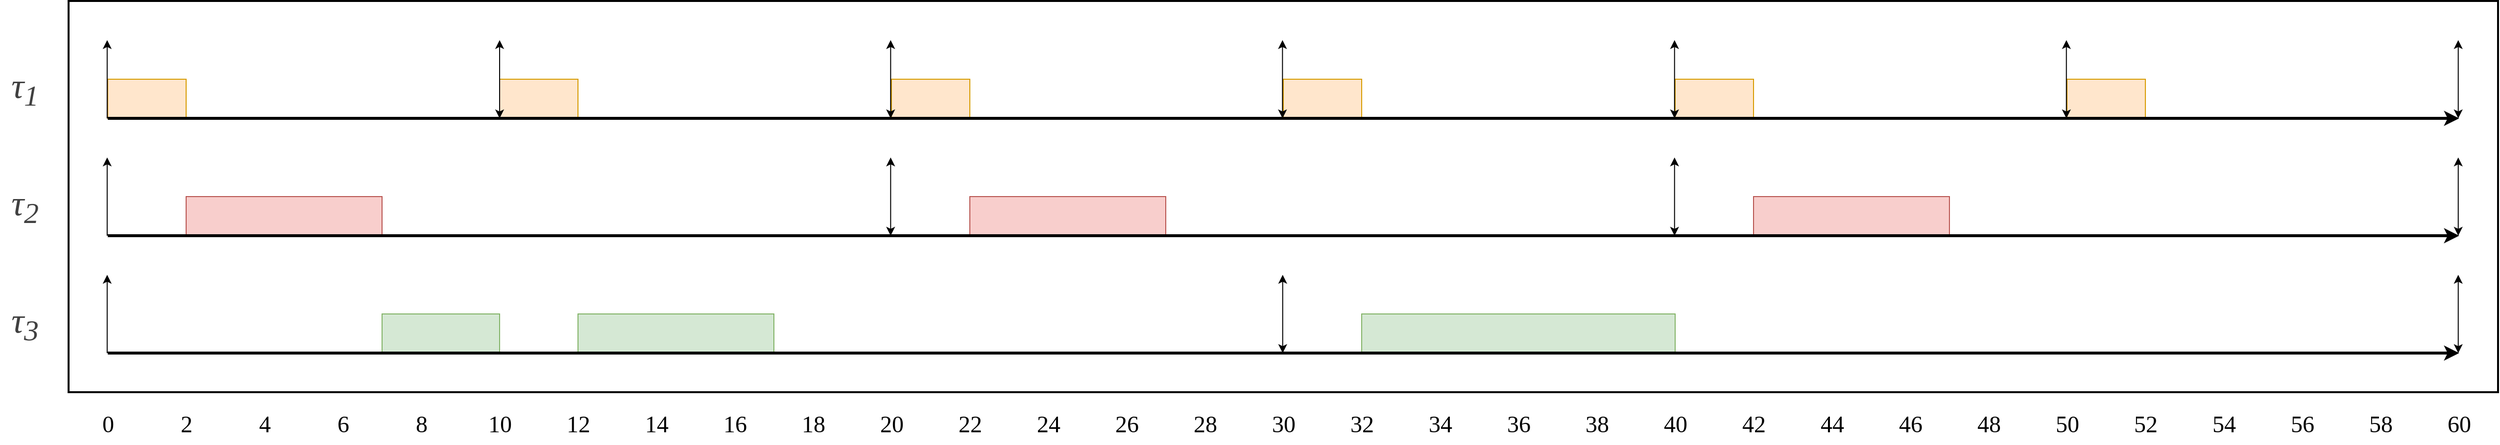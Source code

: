 <mxfile version="25.0.2" pages="6">
  <diagram id="be2f0c4d-3d57-d1e7-14b7-55429f849897" name="P1-RMS">
    <mxGraphModel dx="3100" dy="1590" grid="1" gridSize="10" guides="1" tooltips="1" connect="1" arrows="1" fold="1" page="0" pageScale="1" pageWidth="827" pageHeight="1169" background="#ffffff" math="0" shadow="0">
      <root>
        <mxCell id="0" />
        <mxCell id="1" parent="0" />
        <mxCell id="DuWehQWZcsXFx-6fBHos-342" value="&lt;span style=&quot;color: rgb(64, 64, 64); font-family: KaTeX_Math; font-size: 36px; font-style: italic;&quot;&gt;τ&lt;sub style=&quot;&quot;&gt;1&lt;/sub&gt;&lt;/span&gt;" style="text;html=1;align=center;verticalAlign=middle;resizable=0;points=[];autosize=1;strokeColor=none;fillColor=none;" vertex="1" parent="1">
          <mxGeometry x="530" y="1100" width="50" height="60" as="geometry" />
        </mxCell>
        <mxCell id="DuWehQWZcsXFx-6fBHos-343" value="" style="rounded=0;whiteSpace=wrap;html=1;fillColor=none;strokeWidth=2;" vertex="1" parent="1">
          <mxGeometry x="600" y="1040" width="2480" height="400" as="geometry" />
        </mxCell>
        <mxCell id="DuWehQWZcsXFx-6fBHos-344" value="0" style="text;html=1;align=center;verticalAlign=middle;resizable=0;points=[];autosize=1;strokeColor=none;fillColor=none;fontSize=24;fontFamily=calibri;" vertex="1" parent="1">
          <mxGeometry x="620" y="1453" width="40" height="40" as="geometry" />
        </mxCell>
        <mxCell id="DuWehQWZcsXFx-6fBHos-345" value="2" style="text;html=1;align=center;verticalAlign=middle;resizable=0;points=[];autosize=1;strokeColor=none;fillColor=none;fontSize=24;fontFamily=calibri;" vertex="1" parent="1">
          <mxGeometry x="700" y="1453" width="40" height="40" as="geometry" />
        </mxCell>
        <mxCell id="DuWehQWZcsXFx-6fBHos-346" value="4" style="text;html=1;align=center;verticalAlign=middle;resizable=0;points=[];autosize=1;strokeColor=none;fillColor=none;fontSize=24;fontFamily=calibri;" vertex="1" parent="1">
          <mxGeometry x="780" y="1453" width="40" height="40" as="geometry" />
        </mxCell>
        <mxCell id="DuWehQWZcsXFx-6fBHos-347" value="6" style="text;html=1;align=center;verticalAlign=middle;resizable=0;points=[];autosize=1;strokeColor=none;fillColor=none;fontSize=24;fontFamily=calibri;" vertex="1" parent="1">
          <mxGeometry x="860" y="1453" width="40" height="40" as="geometry" />
        </mxCell>
        <mxCell id="DuWehQWZcsXFx-6fBHos-348" value="8" style="text;html=1;align=center;verticalAlign=middle;resizable=0;points=[];autosize=1;strokeColor=none;fillColor=none;fontSize=24;fontFamily=calibri;" vertex="1" parent="1">
          <mxGeometry x="940" y="1453" width="40" height="40" as="geometry" />
        </mxCell>
        <mxCell id="DuWehQWZcsXFx-6fBHos-349" value="10" style="text;html=1;align=center;verticalAlign=middle;resizable=0;points=[];autosize=1;strokeColor=none;fillColor=none;fontSize=24;fontFamily=calibri;" vertex="1" parent="1">
          <mxGeometry x="1015" y="1453" width="50" height="40" as="geometry" />
        </mxCell>
        <mxCell id="DuWehQWZcsXFx-6fBHos-350" value="12" style="text;html=1;align=center;verticalAlign=middle;resizable=0;points=[];autosize=1;strokeColor=none;fillColor=none;fontSize=24;fontFamily=calibri;" vertex="1" parent="1">
          <mxGeometry x="1095" y="1453" width="50" height="40" as="geometry" />
        </mxCell>
        <mxCell id="DuWehQWZcsXFx-6fBHos-351" value="14" style="text;html=1;align=center;verticalAlign=middle;resizable=0;points=[];autosize=1;strokeColor=none;fillColor=none;fontSize=24;fontFamily=calibri;" vertex="1" parent="1">
          <mxGeometry x="1175" y="1453" width="50" height="40" as="geometry" />
        </mxCell>
        <mxCell id="DuWehQWZcsXFx-6fBHos-352" value="16" style="text;html=1;align=center;verticalAlign=middle;resizable=0;points=[];autosize=1;strokeColor=none;fillColor=none;fontSize=24;fontFamily=calibri;" vertex="1" parent="1">
          <mxGeometry x="1255" y="1453" width="50" height="40" as="geometry" />
        </mxCell>
        <mxCell id="DuWehQWZcsXFx-6fBHos-353" value="18" style="text;html=1;align=center;verticalAlign=middle;resizable=0;points=[];autosize=1;strokeColor=none;fillColor=none;fontSize=24;fontFamily=calibri;" vertex="1" parent="1">
          <mxGeometry x="1335" y="1453" width="50" height="40" as="geometry" />
        </mxCell>
        <mxCell id="DuWehQWZcsXFx-6fBHos-354" value="20" style="text;html=1;align=center;verticalAlign=middle;resizable=0;points=[];autosize=1;strokeColor=none;fillColor=none;fontSize=24;fontFamily=calibri;" vertex="1" parent="1">
          <mxGeometry x="1415" y="1453" width="50" height="40" as="geometry" />
        </mxCell>
        <mxCell id="DuWehQWZcsXFx-6fBHos-355" value="22" style="text;html=1;align=center;verticalAlign=middle;resizable=0;points=[];autosize=1;strokeColor=none;fillColor=none;fontSize=24;fontFamily=calibri;" vertex="1" parent="1">
          <mxGeometry x="1495" y="1453" width="50" height="40" as="geometry" />
        </mxCell>
        <mxCell id="DuWehQWZcsXFx-6fBHos-356" value="24" style="text;html=1;align=center;verticalAlign=middle;resizable=0;points=[];autosize=1;strokeColor=none;fillColor=none;fontSize=24;fontFamily=calibri;" vertex="1" parent="1">
          <mxGeometry x="1575" y="1453" width="50" height="40" as="geometry" />
        </mxCell>
        <mxCell id="DuWehQWZcsXFx-6fBHos-357" value="26" style="text;html=1;align=center;verticalAlign=middle;resizable=0;points=[];autosize=1;strokeColor=none;fillColor=none;fontSize=24;fontFamily=calibri;" vertex="1" parent="1">
          <mxGeometry x="1655" y="1453" width="50" height="40" as="geometry" />
        </mxCell>
        <mxCell id="DuWehQWZcsXFx-6fBHos-358" value="28" style="text;html=1;align=center;verticalAlign=middle;resizable=0;points=[];autosize=1;strokeColor=none;fillColor=none;fontSize=24;fontFamily=calibri;" vertex="1" parent="1">
          <mxGeometry x="1735" y="1453" width="50" height="40" as="geometry" />
        </mxCell>
        <mxCell id="DuWehQWZcsXFx-6fBHos-359" value="30" style="text;html=1;align=center;verticalAlign=middle;resizable=0;points=[];autosize=1;strokeColor=none;fillColor=none;fontSize=24;fontFamily=calibri;" vertex="1" parent="1">
          <mxGeometry x="1815" y="1453" width="50" height="40" as="geometry" />
        </mxCell>
        <mxCell id="DuWehQWZcsXFx-6fBHos-362" value="&lt;span style=&quot;color: rgb(64, 64, 64); font-family: KaTeX_Math; font-size: 36px; font-style: italic;&quot;&gt;τ&lt;sub style=&quot;&quot;&gt;2&lt;/sub&gt;&lt;/span&gt;" style="text;html=1;align=center;verticalAlign=middle;resizable=0;points=[];autosize=1;strokeColor=none;fillColor=none;" vertex="1" parent="1">
          <mxGeometry x="530" y="1220" width="50" height="60" as="geometry" />
        </mxCell>
        <mxCell id="DuWehQWZcsXFx-6fBHos-363" value="&lt;span style=&quot;color: rgb(64, 64, 64); font-family: KaTeX_Math; font-size: 36px; font-style: italic;&quot;&gt;τ&lt;sub style=&quot;&quot;&gt;3&lt;/sub&gt;&lt;/span&gt;" style="text;html=1;align=center;verticalAlign=middle;resizable=0;points=[];autosize=1;strokeColor=none;fillColor=none;" vertex="1" parent="1">
          <mxGeometry x="530" y="1340" width="50" height="60" as="geometry" />
        </mxCell>
        <mxCell id="DuWehQWZcsXFx-6fBHos-368" value="32" style="text;html=1;align=center;verticalAlign=middle;resizable=0;points=[];autosize=1;strokeColor=none;fillColor=none;fontSize=24;fontFamily=calibri;" vertex="1" parent="1">
          <mxGeometry x="1895" y="1453" width="50" height="40" as="geometry" />
        </mxCell>
        <mxCell id="DuWehQWZcsXFx-6fBHos-369" value="34" style="text;html=1;align=center;verticalAlign=middle;resizable=0;points=[];autosize=1;strokeColor=none;fillColor=none;fontSize=24;fontFamily=calibri;" vertex="1" parent="1">
          <mxGeometry x="1975" y="1453" width="50" height="40" as="geometry" />
        </mxCell>
        <mxCell id="DuWehQWZcsXFx-6fBHos-370" value="36" style="text;html=1;align=center;verticalAlign=middle;resizable=0;points=[];autosize=1;strokeColor=none;fillColor=none;fontSize=24;fontFamily=calibri;" vertex="1" parent="1">
          <mxGeometry x="2055" y="1453" width="50" height="40" as="geometry" />
        </mxCell>
        <mxCell id="DuWehQWZcsXFx-6fBHos-371" value="38" style="text;html=1;align=center;verticalAlign=middle;resizable=0;points=[];autosize=1;strokeColor=none;fillColor=none;fontSize=24;fontFamily=calibri;" vertex="1" parent="1">
          <mxGeometry x="2135" y="1453" width="50" height="40" as="geometry" />
        </mxCell>
        <mxCell id="DuWehQWZcsXFx-6fBHos-372" value="40" style="text;html=1;align=center;verticalAlign=middle;resizable=0;points=[];autosize=1;strokeColor=none;fillColor=none;fontSize=24;fontFamily=calibri;" vertex="1" parent="1">
          <mxGeometry x="2215" y="1453" width="50" height="40" as="geometry" />
        </mxCell>
        <mxCell id="DuWehQWZcsXFx-6fBHos-373" value="42" style="text;html=1;align=center;verticalAlign=middle;resizable=0;points=[];autosize=1;strokeColor=none;fillColor=none;fontSize=24;fontFamily=calibri;" vertex="1" parent="1">
          <mxGeometry x="2295" y="1453" width="50" height="40" as="geometry" />
        </mxCell>
        <mxCell id="DuWehQWZcsXFx-6fBHos-374" value="44" style="text;html=1;align=center;verticalAlign=middle;resizable=0;points=[];autosize=1;strokeColor=none;fillColor=none;fontSize=24;fontFamily=calibri;" vertex="1" parent="1">
          <mxGeometry x="2375" y="1453" width="50" height="40" as="geometry" />
        </mxCell>
        <mxCell id="DuWehQWZcsXFx-6fBHos-375" value="46" style="text;html=1;align=center;verticalAlign=middle;resizable=0;points=[];autosize=1;strokeColor=none;fillColor=none;fontSize=24;fontFamily=calibri;" vertex="1" parent="1">
          <mxGeometry x="2455" y="1453" width="50" height="40" as="geometry" />
        </mxCell>
        <mxCell id="DuWehQWZcsXFx-6fBHos-376" value="48" style="text;html=1;align=center;verticalAlign=middle;resizable=0;points=[];autosize=1;strokeColor=none;fillColor=none;fontSize=24;fontFamily=calibri;" vertex="1" parent="1">
          <mxGeometry x="2535" y="1453" width="50" height="40" as="geometry" />
        </mxCell>
        <mxCell id="DuWehQWZcsXFx-6fBHos-377" value="50" style="text;html=1;align=center;verticalAlign=middle;resizable=0;points=[];autosize=1;strokeColor=none;fillColor=none;fontSize=24;fontFamily=calibri;" vertex="1" parent="1">
          <mxGeometry x="2615" y="1453" width="50" height="40" as="geometry" />
        </mxCell>
        <mxCell id="DuWehQWZcsXFx-6fBHos-378" value="52" style="text;html=1;align=center;verticalAlign=middle;resizable=0;points=[];autosize=1;strokeColor=none;fillColor=none;fontSize=24;fontFamily=calibri;" vertex="1" parent="1">
          <mxGeometry x="2695" y="1453" width="50" height="40" as="geometry" />
        </mxCell>
        <mxCell id="DuWehQWZcsXFx-6fBHos-379" value="54" style="text;html=1;align=center;verticalAlign=middle;resizable=0;points=[];autosize=1;strokeColor=none;fillColor=none;fontSize=24;fontFamily=calibri;" vertex="1" parent="1">
          <mxGeometry x="2775" y="1453" width="50" height="40" as="geometry" />
        </mxCell>
        <mxCell id="DuWehQWZcsXFx-6fBHos-380" value="56" style="text;html=1;align=center;verticalAlign=middle;resizable=0;points=[];autosize=1;strokeColor=none;fillColor=none;fontSize=24;fontFamily=calibri;" vertex="1" parent="1">
          <mxGeometry x="2855" y="1453" width="50" height="40" as="geometry" />
        </mxCell>
        <mxCell id="DuWehQWZcsXFx-6fBHos-381" value="58" style="text;html=1;align=center;verticalAlign=middle;resizable=0;points=[];autosize=1;strokeColor=none;fillColor=none;fontSize=24;fontFamily=calibri;" vertex="1" parent="1">
          <mxGeometry x="2935" y="1453" width="50" height="40" as="geometry" />
        </mxCell>
        <mxCell id="DuWehQWZcsXFx-6fBHos-382" value="60" style="text;html=1;align=center;verticalAlign=middle;resizable=0;points=[];autosize=1;strokeColor=none;fillColor=none;fontSize=24;fontFamily=calibri;" vertex="1" parent="1">
          <mxGeometry x="3015" y="1453" width="50" height="40" as="geometry" />
        </mxCell>
        <mxCell id="DuWehQWZcsXFx-6fBHos-395" value="" style="rounded=0;whiteSpace=wrap;html=1;fillColor=#ffe6cc;strokeColor=#d79b00;" vertex="1" parent="1">
          <mxGeometry x="640" y="1120" width="80" height="40" as="geometry" />
        </mxCell>
        <mxCell id="DuWehQWZcsXFx-6fBHos-397" value="" style="rounded=0;whiteSpace=wrap;html=1;fillColor=#ffe6cc;strokeColor=#d79b00;" vertex="1" parent="1">
          <mxGeometry x="1040" y="1120" width="80" height="40" as="geometry" />
        </mxCell>
        <mxCell id="DuWehQWZcsXFx-6fBHos-398" value="" style="rounded=0;whiteSpace=wrap;html=1;fillColor=#ffe6cc;strokeColor=#d79b00;" vertex="1" parent="1">
          <mxGeometry x="1440" y="1120" width="80" height="40" as="geometry" />
        </mxCell>
        <mxCell id="DuWehQWZcsXFx-6fBHos-399" value="" style="rounded=0;whiteSpace=wrap;html=1;fillColor=#ffe6cc;strokeColor=#d79b00;" vertex="1" parent="1">
          <mxGeometry x="1840" y="1120" width="80" height="40" as="geometry" />
        </mxCell>
        <mxCell id="DuWehQWZcsXFx-6fBHos-400" value="" style="rounded=0;whiteSpace=wrap;html=1;fillColor=#ffe6cc;strokeColor=#d79b00;" vertex="1" parent="1">
          <mxGeometry x="2240" y="1120" width="80" height="40" as="geometry" />
        </mxCell>
        <mxCell id="DuWehQWZcsXFx-6fBHos-401" value="" style="rounded=0;whiteSpace=wrap;html=1;fillColor=#ffe6cc;strokeColor=#d79b00;" vertex="1" parent="1">
          <mxGeometry x="2640" y="1120" width="80" height="40" as="geometry" />
        </mxCell>
        <mxCell id="DuWehQWZcsXFx-6fBHos-394" value="" style="endArrow=classic;html=1;rounded=0;" edge="1" parent="1">
          <mxGeometry width="50" height="50" relative="1" as="geometry">
            <mxPoint x="639.41" y="1160" as="sourcePoint" />
            <mxPoint x="639.41" y="1080" as="targetPoint" />
          </mxGeometry>
        </mxCell>
        <mxCell id="DuWehQWZcsXFx-6fBHos-364" value="" style="endArrow=classic;startArrow=classic;html=1;rounded=0;" edge="1" parent="1">
          <mxGeometry width="50" height="50" relative="1" as="geometry">
            <mxPoint x="1040" y="1160" as="sourcePoint" />
            <mxPoint x="1040" y="1080" as="targetPoint" />
          </mxGeometry>
        </mxCell>
        <mxCell id="DuWehQWZcsXFx-6fBHos-365" value="" style="endArrow=classic;startArrow=classic;html=1;rounded=0;" edge="1" parent="1">
          <mxGeometry width="50" height="50" relative="1" as="geometry">
            <mxPoint x="1439.17" y="1160" as="sourcePoint" />
            <mxPoint x="1439.17" y="1080" as="targetPoint" />
          </mxGeometry>
        </mxCell>
        <mxCell id="DuWehQWZcsXFx-6fBHos-366" value="" style="endArrow=classic;startArrow=classic;html=1;rounded=0;" edge="1" parent="1">
          <mxGeometry width="50" height="50" relative="1" as="geometry">
            <mxPoint x="1839.17" y="1160" as="sourcePoint" />
            <mxPoint x="1839.17" y="1080" as="targetPoint" />
          </mxGeometry>
        </mxCell>
        <mxCell id="DuWehQWZcsXFx-6fBHos-383" value="" style="endArrow=classic;startArrow=classic;html=1;rounded=0;" edge="1" parent="1">
          <mxGeometry width="50" height="50" relative="1" as="geometry">
            <mxPoint x="2239.37" y="1160" as="sourcePoint" />
            <mxPoint x="2239.37" y="1080" as="targetPoint" />
          </mxGeometry>
        </mxCell>
        <mxCell id="DuWehQWZcsXFx-6fBHos-384" value="" style="endArrow=classic;startArrow=classic;html=1;rounded=0;" edge="1" parent="1">
          <mxGeometry width="50" height="50" relative="1" as="geometry">
            <mxPoint x="2639.37" y="1160" as="sourcePoint" />
            <mxPoint x="2639.37" y="1080" as="targetPoint" />
          </mxGeometry>
        </mxCell>
        <mxCell id="DuWehQWZcsXFx-6fBHos-385" value="" style="endArrow=classic;startArrow=classic;html=1;rounded=0;" edge="1" parent="1">
          <mxGeometry width="50" height="50" relative="1" as="geometry">
            <mxPoint x="3039.37" y="1160" as="sourcePoint" />
            <mxPoint x="3039.37" y="1080" as="targetPoint" />
          </mxGeometry>
        </mxCell>
        <mxCell id="DuWehQWZcsXFx-6fBHos-341" value="" style="endArrow=classic;html=1;rounded=0;entryX=0.984;entryY=0.3;entryDx=0;entryDy=0;entryPerimeter=0;strokeWidth=3;" edge="1" parent="1" target="DuWehQWZcsXFx-6fBHos-343">
          <mxGeometry width="50" height="50" relative="1" as="geometry">
            <mxPoint x="640" y="1160" as="sourcePoint" />
            <mxPoint x="1840" y="1160" as="targetPoint" />
          </mxGeometry>
        </mxCell>
        <mxCell id="DuWehQWZcsXFx-6fBHos-402" value="" style="rounded=0;whiteSpace=wrap;html=1;fillColor=#f8cecc;strokeColor=#b85450;" vertex="1" parent="1">
          <mxGeometry x="720" y="1240" width="200" height="40" as="geometry" />
        </mxCell>
        <mxCell id="DuWehQWZcsXFx-6fBHos-404" value="" style="rounded=0;whiteSpace=wrap;html=1;fillColor=#f8cecc;strokeColor=#b85450;" vertex="1" parent="1">
          <mxGeometry x="1520" y="1240" width="200" height="40" as="geometry" />
        </mxCell>
        <mxCell id="DuWehQWZcsXFx-6fBHos-405" value="" style="rounded=0;whiteSpace=wrap;html=1;fillColor=#f8cecc;strokeColor=#b85450;" vertex="1" parent="1">
          <mxGeometry x="2320" y="1240" width="200" height="40" as="geometry" />
        </mxCell>
        <mxCell id="DuWehQWZcsXFx-6fBHos-406" value="" style="rounded=0;whiteSpace=wrap;html=1;fillColor=#d5e8d4;strokeColor=#82b366;" vertex="1" parent="1">
          <mxGeometry x="920" y="1360" width="120" height="40" as="geometry" />
        </mxCell>
        <mxCell id="DuWehQWZcsXFx-6fBHos-407" value="" style="rounded=0;whiteSpace=wrap;html=1;fillColor=#d5e8d4;strokeColor=#82b366;" vertex="1" parent="1">
          <mxGeometry x="1920" y="1360" width="320" height="40" as="geometry" />
        </mxCell>
        <mxCell id="DuWehQWZcsXFx-6fBHos-360" value="" style="endArrow=classic;html=1;rounded=0;entryX=0.984;entryY=0.6;entryDx=0;entryDy=0;entryPerimeter=0;strokeWidth=3;" edge="1" parent="1" target="DuWehQWZcsXFx-6fBHos-343">
          <mxGeometry width="50" height="50" relative="1" as="geometry">
            <mxPoint x="640" y="1280" as="sourcePoint" />
            <mxPoint x="1840" y="1280" as="targetPoint" />
          </mxGeometry>
        </mxCell>
        <mxCell id="DuWehQWZcsXFx-6fBHos-393" value="" style="endArrow=classic;html=1;rounded=0;" edge="1" parent="1">
          <mxGeometry width="50" height="50" relative="1" as="geometry">
            <mxPoint x="639.41" y="1280" as="sourcePoint" />
            <mxPoint x="639.41" y="1200" as="targetPoint" />
          </mxGeometry>
        </mxCell>
        <mxCell id="DuWehQWZcsXFx-6fBHos-367" value="" style="endArrow=classic;startArrow=classic;html=1;rounded=0;" edge="1" parent="1">
          <mxGeometry width="50" height="50" relative="1" as="geometry">
            <mxPoint x="1439.17" y="1280" as="sourcePoint" />
            <mxPoint x="1439.17" y="1200" as="targetPoint" />
          </mxGeometry>
        </mxCell>
        <mxCell id="DuWehQWZcsXFx-6fBHos-386" value="" style="endArrow=classic;startArrow=classic;html=1;rounded=0;" edge="1" parent="1">
          <mxGeometry width="50" height="50" relative="1" as="geometry">
            <mxPoint x="2239.37" y="1280" as="sourcePoint" />
            <mxPoint x="2239.37" y="1200" as="targetPoint" />
          </mxGeometry>
        </mxCell>
        <mxCell id="DuWehQWZcsXFx-6fBHos-387" value="" style="endArrow=classic;startArrow=classic;html=1;rounded=0;" edge="1" parent="1">
          <mxGeometry width="50" height="50" relative="1" as="geometry">
            <mxPoint x="3039.37" y="1280" as="sourcePoint" />
            <mxPoint x="3039.37" y="1200" as="targetPoint" />
          </mxGeometry>
        </mxCell>
        <mxCell id="DuWehQWZcsXFx-6fBHos-392" value="" style="endArrow=classic;html=1;rounded=0;" edge="1" parent="1">
          <mxGeometry width="50" height="50" relative="1" as="geometry">
            <mxPoint x="639.41" y="1400" as="sourcePoint" />
            <mxPoint x="639.41" y="1320" as="targetPoint" />
          </mxGeometry>
        </mxCell>
        <mxCell id="DuWehQWZcsXFx-6fBHos-388" value="" style="endArrow=classic;startArrow=classic;html=1;rounded=0;" edge="1" parent="1">
          <mxGeometry width="50" height="50" relative="1" as="geometry">
            <mxPoint x="1839.37" y="1400" as="sourcePoint" />
            <mxPoint x="1839.37" y="1320" as="targetPoint" />
          </mxGeometry>
        </mxCell>
        <mxCell id="DuWehQWZcsXFx-6fBHos-389" value="" style="endArrow=classic;startArrow=classic;html=1;rounded=0;" edge="1" parent="1">
          <mxGeometry width="50" height="50" relative="1" as="geometry">
            <mxPoint x="3039.37" y="1400" as="sourcePoint" />
            <mxPoint x="3039.37" y="1320" as="targetPoint" />
          </mxGeometry>
        </mxCell>
        <mxCell id="3ijygJYbdHqGPLrZWq1h-1" value="" style="rounded=0;whiteSpace=wrap;html=1;fillColor=#d5e8d4;strokeColor=#82b366;" vertex="1" parent="1">
          <mxGeometry x="1120" y="1360" width="200" height="40" as="geometry" />
        </mxCell>
        <mxCell id="DuWehQWZcsXFx-6fBHos-361" value="" style="endArrow=classic;html=1;rounded=0;entryX=0.984;entryY=0.9;entryDx=0;entryDy=0;entryPerimeter=0;strokeWidth=3;" edge="1" parent="1" target="DuWehQWZcsXFx-6fBHos-343">
          <mxGeometry width="50" height="50" relative="1" as="geometry">
            <mxPoint x="640" y="1400" as="sourcePoint" />
            <mxPoint x="1840" y="1400" as="targetPoint" />
          </mxGeometry>
        </mxCell>
      </root>
    </mxGraphModel>
  </diagram>
  <diagram id="ZKDe_WMPU-BafUVhGigq" name="P1-RMS vs EDF">
    <mxGraphModel dx="2625" dy="1793" grid="1" gridSize="10" guides="1" tooltips="1" connect="1" arrows="1" fold="1" page="1" pageScale="1" pageWidth="850" pageHeight="1100" math="0" shadow="0">
      <root>
        <mxCell id="0" />
        <mxCell id="1" parent="0" />
        <mxCell id="SIjo5yoV_u21qgaPCIHs-2" value="" style="rounded=0;whiteSpace=wrap;html=1;fillColor=none;strokeWidth=2;" vertex="1" parent="1">
          <mxGeometry x="80" y="520" width="2480" height="160" as="geometry" />
        </mxCell>
        <mxCell id="SIjo5yoV_u21qgaPCIHs-3" value="0" style="text;html=1;align=center;verticalAlign=middle;resizable=0;points=[];autosize=1;strokeColor=none;fillColor=none;fontSize=24;fontFamily=calibri;" vertex="1" parent="1">
          <mxGeometry x="100.5" y="690" width="40" height="40" as="geometry" />
        </mxCell>
        <mxCell id="SIjo5yoV_u21qgaPCIHs-4" value="2" style="text;html=1;align=center;verticalAlign=middle;resizable=0;points=[];autosize=1;strokeColor=none;fillColor=none;fontSize=24;fontFamily=calibri;" vertex="1" parent="1">
          <mxGeometry x="180.5" y="690" width="40" height="40" as="geometry" />
        </mxCell>
        <mxCell id="SIjo5yoV_u21qgaPCIHs-5" value="4" style="text;html=1;align=center;verticalAlign=middle;resizable=0;points=[];autosize=1;strokeColor=none;fillColor=none;fontSize=24;fontFamily=calibri;" vertex="1" parent="1">
          <mxGeometry x="260.5" y="690" width="40" height="40" as="geometry" />
        </mxCell>
        <mxCell id="SIjo5yoV_u21qgaPCIHs-6" value="6" style="text;html=1;align=center;verticalAlign=middle;resizable=0;points=[];autosize=1;strokeColor=none;fillColor=none;fontSize=24;fontFamily=calibri;" vertex="1" parent="1">
          <mxGeometry x="340.5" y="690" width="40" height="40" as="geometry" />
        </mxCell>
        <mxCell id="SIjo5yoV_u21qgaPCIHs-7" value="8" style="text;html=1;align=center;verticalAlign=middle;resizable=0;points=[];autosize=1;strokeColor=none;fillColor=none;fontSize=24;fontFamily=calibri;" vertex="1" parent="1">
          <mxGeometry x="420.5" y="690" width="40" height="40" as="geometry" />
        </mxCell>
        <mxCell id="SIjo5yoV_u21qgaPCIHs-8" value="10" style="text;html=1;align=center;verticalAlign=middle;resizable=0;points=[];autosize=1;strokeColor=none;fillColor=none;fontSize=24;fontFamily=calibri;" vertex="1" parent="1">
          <mxGeometry x="495.5" y="690" width="50" height="40" as="geometry" />
        </mxCell>
        <mxCell id="SIjo5yoV_u21qgaPCIHs-9" value="12" style="text;html=1;align=center;verticalAlign=middle;resizable=0;points=[];autosize=1;strokeColor=none;fillColor=none;fontSize=24;fontFamily=calibri;" vertex="1" parent="1">
          <mxGeometry x="575.5" y="690" width="50" height="40" as="geometry" />
        </mxCell>
        <mxCell id="SIjo5yoV_u21qgaPCIHs-10" value="14" style="text;html=1;align=center;verticalAlign=middle;resizable=0;points=[];autosize=1;strokeColor=none;fillColor=none;fontSize=24;fontFamily=calibri;" vertex="1" parent="1">
          <mxGeometry x="655.5" y="690" width="50" height="40" as="geometry" />
        </mxCell>
        <mxCell id="SIjo5yoV_u21qgaPCIHs-11" value="16" style="text;html=1;align=center;verticalAlign=middle;resizable=0;points=[];autosize=1;strokeColor=none;fillColor=none;fontSize=24;fontFamily=calibri;" vertex="1" parent="1">
          <mxGeometry x="735.5" y="690" width="50" height="40" as="geometry" />
        </mxCell>
        <mxCell id="SIjo5yoV_u21qgaPCIHs-12" value="18" style="text;html=1;align=center;verticalAlign=middle;resizable=0;points=[];autosize=1;strokeColor=none;fillColor=none;fontSize=24;fontFamily=calibri;" vertex="1" parent="1">
          <mxGeometry x="815.5" y="690" width="50" height="40" as="geometry" />
        </mxCell>
        <mxCell id="SIjo5yoV_u21qgaPCIHs-13" value="20" style="text;html=1;align=center;verticalAlign=middle;resizable=0;points=[];autosize=1;strokeColor=none;fillColor=none;fontSize=24;fontFamily=calibri;" vertex="1" parent="1">
          <mxGeometry x="895.5" y="690" width="50" height="40" as="geometry" />
        </mxCell>
        <mxCell id="SIjo5yoV_u21qgaPCIHs-14" value="22" style="text;html=1;align=center;verticalAlign=middle;resizable=0;points=[];autosize=1;strokeColor=none;fillColor=none;fontSize=24;fontFamily=calibri;" vertex="1" parent="1">
          <mxGeometry x="975.5" y="690" width="50" height="40" as="geometry" />
        </mxCell>
        <mxCell id="SIjo5yoV_u21qgaPCIHs-15" value="24" style="text;html=1;align=center;verticalAlign=middle;resizable=0;points=[];autosize=1;strokeColor=none;fillColor=none;fontSize=24;fontFamily=calibri;" vertex="1" parent="1">
          <mxGeometry x="1055.5" y="690" width="50" height="40" as="geometry" />
        </mxCell>
        <mxCell id="SIjo5yoV_u21qgaPCIHs-16" value="26" style="text;html=1;align=center;verticalAlign=middle;resizable=0;points=[];autosize=1;strokeColor=none;fillColor=none;fontSize=24;fontFamily=calibri;" vertex="1" parent="1">
          <mxGeometry x="1135.5" y="690" width="50" height="40" as="geometry" />
        </mxCell>
        <mxCell id="SIjo5yoV_u21qgaPCIHs-17" value="28" style="text;html=1;align=center;verticalAlign=middle;resizable=0;points=[];autosize=1;strokeColor=none;fillColor=none;fontSize=24;fontFamily=calibri;" vertex="1" parent="1">
          <mxGeometry x="1215.5" y="690" width="50" height="40" as="geometry" />
        </mxCell>
        <mxCell id="SIjo5yoV_u21qgaPCIHs-18" value="30" style="text;html=1;align=center;verticalAlign=middle;resizable=0;points=[];autosize=1;strokeColor=none;fillColor=none;fontSize=24;fontFamily=calibri;" vertex="1" parent="1">
          <mxGeometry x="1295.5" y="690" width="50" height="40" as="geometry" />
        </mxCell>
        <mxCell id="SIjo5yoV_u21qgaPCIHs-21" value="32" style="text;html=1;align=center;verticalAlign=middle;resizable=0;points=[];autosize=1;strokeColor=none;fillColor=none;fontSize=24;fontFamily=calibri;" vertex="1" parent="1">
          <mxGeometry x="1375.5" y="690" width="50" height="40" as="geometry" />
        </mxCell>
        <mxCell id="SIjo5yoV_u21qgaPCIHs-22" value="34" style="text;html=1;align=center;verticalAlign=middle;resizable=0;points=[];autosize=1;strokeColor=none;fillColor=none;fontSize=24;fontFamily=calibri;" vertex="1" parent="1">
          <mxGeometry x="1455.5" y="690" width="50" height="40" as="geometry" />
        </mxCell>
        <mxCell id="SIjo5yoV_u21qgaPCIHs-23" value="36" style="text;html=1;align=center;verticalAlign=middle;resizable=0;points=[];autosize=1;strokeColor=none;fillColor=none;fontSize=24;fontFamily=calibri;" vertex="1" parent="1">
          <mxGeometry x="1535.5" y="690" width="50" height="40" as="geometry" />
        </mxCell>
        <mxCell id="SIjo5yoV_u21qgaPCIHs-24" value="38" style="text;html=1;align=center;verticalAlign=middle;resizable=0;points=[];autosize=1;strokeColor=none;fillColor=none;fontSize=24;fontFamily=calibri;" vertex="1" parent="1">
          <mxGeometry x="1615.5" y="690" width="50" height="40" as="geometry" />
        </mxCell>
        <mxCell id="SIjo5yoV_u21qgaPCIHs-25" value="40" style="text;html=1;align=center;verticalAlign=middle;resizable=0;points=[];autosize=1;strokeColor=none;fillColor=none;fontSize=24;fontFamily=calibri;" vertex="1" parent="1">
          <mxGeometry x="1695.5" y="690" width="50" height="40" as="geometry" />
        </mxCell>
        <mxCell id="SIjo5yoV_u21qgaPCIHs-26" value="42" style="text;html=1;align=center;verticalAlign=middle;resizable=0;points=[];autosize=1;strokeColor=none;fillColor=none;fontSize=24;fontFamily=calibri;" vertex="1" parent="1">
          <mxGeometry x="1775.5" y="690" width="50" height="40" as="geometry" />
        </mxCell>
        <mxCell id="SIjo5yoV_u21qgaPCIHs-27" value="44" style="text;html=1;align=center;verticalAlign=middle;resizable=0;points=[];autosize=1;strokeColor=none;fillColor=none;fontSize=24;fontFamily=calibri;" vertex="1" parent="1">
          <mxGeometry x="1855.5" y="690" width="50" height="40" as="geometry" />
        </mxCell>
        <mxCell id="SIjo5yoV_u21qgaPCIHs-28" value="46" style="text;html=1;align=center;verticalAlign=middle;resizable=0;points=[];autosize=1;strokeColor=none;fillColor=none;fontSize=24;fontFamily=calibri;" vertex="1" parent="1">
          <mxGeometry x="1935.5" y="690" width="50" height="40" as="geometry" />
        </mxCell>
        <mxCell id="SIjo5yoV_u21qgaPCIHs-29" value="48" style="text;html=1;align=center;verticalAlign=middle;resizable=0;points=[];autosize=1;strokeColor=none;fillColor=none;fontSize=24;fontFamily=calibri;" vertex="1" parent="1">
          <mxGeometry x="2015.5" y="690" width="50" height="40" as="geometry" />
        </mxCell>
        <mxCell id="SIjo5yoV_u21qgaPCIHs-30" value="50" style="text;html=1;align=center;verticalAlign=middle;resizable=0;points=[];autosize=1;strokeColor=none;fillColor=none;fontSize=24;fontFamily=calibri;" vertex="1" parent="1">
          <mxGeometry x="2095.5" y="690" width="50" height="40" as="geometry" />
        </mxCell>
        <mxCell id="SIjo5yoV_u21qgaPCIHs-31" value="52" style="text;html=1;align=center;verticalAlign=middle;resizable=0;points=[];autosize=1;strokeColor=none;fillColor=none;fontSize=24;fontFamily=calibri;" vertex="1" parent="1">
          <mxGeometry x="2175.5" y="690" width="50" height="40" as="geometry" />
        </mxCell>
        <mxCell id="SIjo5yoV_u21qgaPCIHs-32" value="54" style="text;html=1;align=center;verticalAlign=middle;resizable=0;points=[];autosize=1;strokeColor=none;fillColor=none;fontSize=24;fontFamily=calibri;" vertex="1" parent="1">
          <mxGeometry x="2255.5" y="690" width="50" height="40" as="geometry" />
        </mxCell>
        <mxCell id="SIjo5yoV_u21qgaPCIHs-33" value="56" style="text;html=1;align=center;verticalAlign=middle;resizable=0;points=[];autosize=1;strokeColor=none;fillColor=none;fontSize=24;fontFamily=calibri;" vertex="1" parent="1">
          <mxGeometry x="2335.5" y="690" width="50" height="40" as="geometry" />
        </mxCell>
        <mxCell id="SIjo5yoV_u21qgaPCIHs-34" value="58" style="text;html=1;align=center;verticalAlign=middle;resizable=0;points=[];autosize=1;strokeColor=none;fillColor=none;fontSize=24;fontFamily=calibri;" vertex="1" parent="1">
          <mxGeometry x="2415.5" y="690" width="50" height="40" as="geometry" />
        </mxCell>
        <mxCell id="SIjo5yoV_u21qgaPCIHs-35" value="60" style="text;html=1;align=center;verticalAlign=middle;resizable=0;points=[];autosize=1;strokeColor=none;fillColor=none;fontSize=24;fontFamily=calibri;" vertex="1" parent="1">
          <mxGeometry x="2495.5" y="690" width="50" height="40" as="geometry" />
        </mxCell>
        <mxCell id="SIjo5yoV_u21qgaPCIHs-36" value="&lt;span style=&quot;color: rgb(64, 64, 64); font-family: KaTeX_Math; font-size: 28px; font-style: italic; text-wrap: nowrap;&quot;&gt;τ&lt;/span&gt;&lt;span style=&quot;color: rgb(64, 64, 64); font-family: KaTeX_Math; font-style: italic; text-wrap: nowrap; font-size: 28px;&quot;&gt;&lt;sub&gt;1&lt;/sub&gt;&lt;/span&gt;" style="rounded=0;whiteSpace=wrap;html=1;fillColor=#ffe6cc;strokeColor=#d79b00;fontSize=28;" vertex="1" parent="1">
          <mxGeometry x="120" y="600" width="80" height="40" as="geometry" />
        </mxCell>
        <mxCell id="SIjo5yoV_u21qgaPCIHs-37" value="&lt;span style=&quot;color: rgb(64, 64, 64); font-family: KaTeX_Math; font-size: 28px; font-style: italic; text-wrap: nowrap;&quot;&gt;τ&lt;/span&gt;&lt;span style=&quot;color: rgb(64, 64, 64); font-family: KaTeX_Math; font-style: italic; text-wrap: nowrap; font-size: 28px;&quot;&gt;&lt;sub&gt;1&lt;/sub&gt;&lt;/span&gt;" style="rounded=0;whiteSpace=wrap;html=1;fillColor=#ffe6cc;strokeColor=#d79b00;fontSize=28;" vertex="1" parent="1">
          <mxGeometry x="520" y="600" width="80" height="40" as="geometry" />
        </mxCell>
        <mxCell id="SIjo5yoV_u21qgaPCIHs-38" value="&lt;span style=&quot;color: rgb(64, 64, 64); font-family: KaTeX_Math; font-size: 28px; font-style: italic; text-wrap: nowrap;&quot;&gt;τ&lt;/span&gt;&lt;span style=&quot;color: rgb(64, 64, 64); font-family: KaTeX_Math; font-style: italic; text-wrap: nowrap; font-size: 28px;&quot;&gt;&lt;sub&gt;1&lt;/sub&gt;&lt;/span&gt;" style="rounded=0;whiteSpace=wrap;html=1;fillColor=#ffe6cc;strokeColor=#d79b00;fontSize=28;" vertex="1" parent="1">
          <mxGeometry x="920" y="600" width="80" height="40" as="geometry" />
        </mxCell>
        <mxCell id="SIjo5yoV_u21qgaPCIHs-39" value="&lt;span style=&quot;color: rgb(64, 64, 64); font-family: KaTeX_Math; font-size: 28px; font-style: italic; text-wrap: nowrap;&quot;&gt;τ&lt;/span&gt;&lt;span style=&quot;color: rgb(64, 64, 64); font-family: KaTeX_Math; font-style: italic; text-wrap: nowrap; font-size: 28px;&quot;&gt;&lt;sub&gt;1&lt;/sub&gt;&lt;/span&gt;" style="rounded=0;whiteSpace=wrap;html=1;fillColor=#ffe6cc;strokeColor=#d79b00;fontSize=28;" vertex="1" parent="1">
          <mxGeometry x="1320" y="600" width="80" height="40" as="geometry" />
        </mxCell>
        <mxCell id="SIjo5yoV_u21qgaPCIHs-40" value="&lt;span style=&quot;color: rgb(64, 64, 64); font-family: KaTeX_Math; font-size: 28px; font-style: italic; text-wrap: nowrap;&quot;&gt;τ&lt;/span&gt;&lt;span style=&quot;color: rgb(64, 64, 64); font-family: KaTeX_Math; font-style: italic; text-wrap: nowrap; font-size: 28px;&quot;&gt;&lt;sub&gt;1&lt;/sub&gt;&lt;/span&gt;" style="rounded=0;whiteSpace=wrap;html=1;fillColor=#ffe6cc;strokeColor=#d79b00;fontSize=28;" vertex="1" parent="1">
          <mxGeometry x="1720" y="600" width="80" height="40" as="geometry" />
        </mxCell>
        <mxCell id="SIjo5yoV_u21qgaPCIHs-41" value="&lt;span style=&quot;color: rgb(64, 64, 64); font-family: KaTeX_Math; font-size: 28px; font-style: italic; text-wrap: nowrap;&quot;&gt;τ&lt;/span&gt;&lt;span style=&quot;color: rgb(64, 64, 64); font-family: KaTeX_Math; font-style: italic; text-wrap: nowrap; font-size: 28px;&quot;&gt;&lt;sub&gt;1&lt;/sub&gt;&lt;/span&gt;" style="rounded=0;whiteSpace=wrap;html=1;fillColor=#ffe6cc;strokeColor=#d79b00;fontSize=28;" vertex="1" parent="1">
          <mxGeometry x="2120" y="600" width="80" height="40" as="geometry" />
        </mxCell>
        <mxCell id="SIjo5yoV_u21qgaPCIHs-44" value="" style="endArrow=classic;startArrow=classic;html=1;rounded=0;fontSize=36;" edge="1" parent="1">
          <mxGeometry width="50" height="50" relative="1" as="geometry">
            <mxPoint x="919.17" y="640" as="sourcePoint" />
            <mxPoint x="919.17" y="560" as="targetPoint" />
          </mxGeometry>
        </mxCell>
        <mxCell id="SIjo5yoV_u21qgaPCIHs-45" value="" style="endArrow=classic;startArrow=classic;html=1;rounded=0;fontSize=36;" edge="1" parent="1">
          <mxGeometry width="50" height="50" relative="1" as="geometry">
            <mxPoint x="1319.17" y="640" as="sourcePoint" />
            <mxPoint x="1319.17" y="560" as="targetPoint" />
          </mxGeometry>
        </mxCell>
        <mxCell id="SIjo5yoV_u21qgaPCIHs-47" value="" style="endArrow=classic;startArrow=classic;html=1;rounded=0;fontSize=36;" edge="1" parent="1">
          <mxGeometry width="50" height="50" relative="1" as="geometry">
            <mxPoint x="2119.37" y="640" as="sourcePoint" />
            <mxPoint x="2119.37" y="560" as="targetPoint" />
          </mxGeometry>
        </mxCell>
        <mxCell id="SIjo5yoV_u21qgaPCIHs-48" value="" style="endArrow=classic;startArrow=classic;html=1;rounded=0;fontSize=36;" edge="1" parent="1">
          <mxGeometry width="50" height="50" relative="1" as="geometry">
            <mxPoint x="2519.37" y="640" as="sourcePoint" />
            <mxPoint x="2519.37" y="560" as="targetPoint" />
          </mxGeometry>
        </mxCell>
        <mxCell id="SIjo5yoV_u21qgaPCIHs-50" value="&lt;span style=&quot;color: rgb(64, 64, 64); font-family: KaTeX_Math; font-size: 28px; font-style: italic; text-wrap: nowrap;&quot;&gt;τ&lt;/span&gt;&lt;span style=&quot;color: rgb(64, 64, 64); font-family: KaTeX_Math; font-style: italic; text-wrap: nowrap; font-size: 28px;&quot;&gt;&lt;sub&gt;2&lt;/sub&gt;&lt;/span&gt;" style="rounded=0;whiteSpace=wrap;html=1;fillColor=#f8cecc;strokeColor=#b85450;fontSize=28;" vertex="1" parent="1">
          <mxGeometry x="200" y="600" width="200" height="40" as="geometry" />
        </mxCell>
        <mxCell id="SIjo5yoV_u21qgaPCIHs-51" value="&lt;span style=&quot;color: rgb(64, 64, 64); font-family: KaTeX_Math; font-size: 28px; font-style: italic; text-wrap: nowrap;&quot;&gt;τ&lt;/span&gt;&lt;span style=&quot;color: rgb(64, 64, 64); font-family: KaTeX_Math; font-style: italic; text-wrap: nowrap; font-size: 28px;&quot;&gt;&lt;sub&gt;2&lt;/sub&gt;&lt;/span&gt;" style="rounded=0;whiteSpace=wrap;html=1;fillColor=#f8cecc;strokeColor=#b85450;fontSize=28;" vertex="1" parent="1">
          <mxGeometry x="1000" y="600" width="200" height="40" as="geometry" />
        </mxCell>
        <mxCell id="SIjo5yoV_u21qgaPCIHs-52" value="&lt;span style=&quot;color: rgb(64, 64, 64); font-family: KaTeX_Math; font-size: 28px; font-style: italic; text-wrap: nowrap;&quot;&gt;τ&lt;/span&gt;&lt;span style=&quot;color: rgb(64, 64, 64); font-family: KaTeX_Math; font-style: italic; text-wrap: nowrap; font-size: 28px;&quot;&gt;&lt;sub&gt;2&lt;/sub&gt;&lt;/span&gt;" style="rounded=0;whiteSpace=wrap;html=1;fillColor=#f8cecc;strokeColor=#b85450;fontSize=28;" vertex="1" parent="1">
          <mxGeometry x="1800" y="600" width="200" height="40" as="geometry" />
        </mxCell>
        <mxCell id="SIjo5yoV_u21qgaPCIHs-53" value="&lt;span style=&quot;color: rgb(64, 64, 64); font-family: KaTeX_Math; font-size: 28px; font-style: italic; text-wrap: nowrap;&quot;&gt;τ&lt;/span&gt;&lt;span style=&quot;color: rgb(64, 64, 64); font-family: KaTeX_Math; font-style: italic; text-wrap: nowrap; font-size: 28px;&quot;&gt;&lt;sub&gt;3&lt;/sub&gt;&lt;/span&gt;" style="rounded=0;whiteSpace=wrap;html=1;fillColor=#d5e8d4;strokeColor=#82b366;fontSize=28;" vertex="1" parent="1">
          <mxGeometry x="400" y="600" width="120" height="40" as="geometry" />
        </mxCell>
        <mxCell id="SIjo5yoV_u21qgaPCIHs-54" value="&lt;span style=&quot;color: rgb(64, 64, 64); font-family: KaTeX_Math; font-size: 28px; font-style: italic; text-wrap: nowrap;&quot;&gt;τ&lt;/span&gt;&lt;span style=&quot;color: rgb(64, 64, 64); font-family: KaTeX_Math; font-style: italic; text-wrap: nowrap; font-size: 28px;&quot;&gt;&lt;sub&gt;3&lt;/sub&gt;&lt;/span&gt;" style="rounded=0;whiteSpace=wrap;html=1;fillColor=#d5e8d4;strokeColor=#82b366;fontSize=28;" vertex="1" parent="1">
          <mxGeometry x="1400" y="600" width="320" height="40" as="geometry" />
        </mxCell>
        <mxCell id="SIjo5yoV_u21qgaPCIHs-63" value="&lt;span style=&quot;color: rgb(64, 64, 64); font-family: KaTeX_Math; font-size: 28px; font-style: italic; text-wrap: nowrap;&quot;&gt;τ&lt;/span&gt;&lt;span style=&quot;color: rgb(64, 64, 64); font-family: KaTeX_Math; font-style: italic; text-wrap: nowrap; font-size: 28px;&quot;&gt;&lt;sub&gt;3&lt;/sub&gt;&lt;/span&gt;" style="rounded=0;whiteSpace=wrap;html=1;fillColor=#d5e8d4;strokeColor=#82b366;fontSize=28;" vertex="1" parent="1">
          <mxGeometry x="600" y="600" width="200" height="40" as="geometry" />
        </mxCell>
        <mxCell id="SIjo5yoV_u21qgaPCIHs-49" value="" style="endArrow=classic;html=1;rounded=0;strokeWidth=3;fontSize=28;" edge="1" parent="1">
          <mxGeometry width="50" height="50" relative="1" as="geometry">
            <mxPoint x="120" y="640" as="sourcePoint" />
            <mxPoint x="2520" y="640" as="targetPoint" />
          </mxGeometry>
        </mxCell>
        <mxCell id="SIjo5yoV_u21qgaPCIHs-42" value="" style="endArrow=classic;html=1;rounded=0;fontSize=36;" edge="1" parent="1">
          <mxGeometry width="50" height="50" relative="1" as="geometry">
            <mxPoint x="119.41" y="640" as="sourcePoint" />
            <mxPoint x="119.41" y="560" as="targetPoint" />
          </mxGeometry>
        </mxCell>
        <mxCell id="SIjo5yoV_u21qgaPCIHs-46" value="" style="endArrow=classic;startArrow=classic;html=1;rounded=0;fontSize=36;" edge="1" parent="1">
          <mxGeometry width="50" height="50" relative="1" as="geometry">
            <mxPoint x="1719.37" y="640" as="sourcePoint" />
            <mxPoint x="1719.37" y="560" as="targetPoint" />
          </mxGeometry>
        </mxCell>
        <mxCell id="SIjo5yoV_u21qgaPCIHs-43" value="" style="endArrow=classic;startArrow=classic;html=1;rounded=0;fontSize=36;" edge="1" parent="1">
          <mxGeometry width="50" height="50" relative="1" as="geometry">
            <mxPoint x="520" y="640" as="sourcePoint" />
            <mxPoint x="520" y="560" as="targetPoint" />
          </mxGeometry>
        </mxCell>
      </root>
    </mxGraphModel>
  </diagram>
  <diagram name="Copy of P1-RMS vs EDF" id="wO0z4NcRnG3F1SwL8pYE">
    <mxGraphModel dx="1105" dy="755" grid="1" gridSize="10" guides="1" tooltips="1" connect="1" arrows="1" fold="1" page="1" pageScale="1" pageWidth="850" pageHeight="1100" math="0" shadow="0">
      <root>
        <mxCell id="CyDaeocU5C46DEWrw-_T-0" />
        <mxCell id="CyDaeocU5C46DEWrw-_T-1" parent="CyDaeocU5C46DEWrw-_T-0" />
        <mxCell id="CyDaeocU5C46DEWrw-_T-2" value="" style="rounded=0;whiteSpace=wrap;html=1;fillColor=none;strokeWidth=2;" vertex="1" parent="CyDaeocU5C46DEWrw-_T-1">
          <mxGeometry x="80" y="560" width="600" height="120" as="geometry" />
        </mxCell>
        <mxCell id="CyDaeocU5C46DEWrw-_T-34" value="&lt;font face=&quot;KaTeX_Math&quot; color=&quot;#404040&quot;&gt;&lt;span style=&quot;text-wrap: nowrap;&quot;&gt;&lt;i&gt;1&lt;/i&gt;&lt;/span&gt;&lt;/font&gt;" style="rounded=0;whiteSpace=wrap;html=1;fillColor=#ffe6cc;strokeColor=#d79b00;fontSize=28;" vertex="1" parent="CyDaeocU5C46DEWrw-_T-1">
          <mxGeometry x="120" y="600" width="80" height="40" as="geometry" />
        </mxCell>
        <mxCell id="CyDaeocU5C46DEWrw-_T-35" value="&lt;font face=&quot;KaTeX_Math&quot; color=&quot;#404040&quot;&gt;&lt;span style=&quot;text-wrap: nowrap;&quot;&gt;&lt;i&gt;6&lt;/i&gt;&lt;/span&gt;&lt;/font&gt;" style="rounded=0;whiteSpace=wrap;html=1;fillColor=#ffe6cc;strokeColor=#d79b00;fontSize=28;" vertex="1" parent="CyDaeocU5C46DEWrw-_T-1">
          <mxGeometry x="520" y="600" width="80" height="40" as="geometry" />
        </mxCell>
        <mxCell id="CyDaeocU5C46DEWrw-_T-51" value="" style="endArrow=classic;html=1;rounded=0;fontSize=36;" edge="1" parent="CyDaeocU5C46DEWrw-_T-1">
          <mxGeometry width="50" height="50" relative="1" as="geometry">
            <mxPoint x="119.41" y="640" as="sourcePoint" />
            <mxPoint x="119" y="600" as="targetPoint" />
          </mxGeometry>
        </mxCell>
        <mxCell id="5DnJ_3RF56N5lDYR0Enq-2" value="&lt;font face=&quot;KaTeX_Math&quot; color=&quot;#404040&quot;&gt;&lt;span style=&quot;text-wrap: nowrap;&quot;&gt;&lt;i&gt;2&lt;/i&gt;&lt;/span&gt;&lt;/font&gt;" style="rounded=0;whiteSpace=wrap;html=1;fillColor=#ffe6cc;strokeColor=#d79b00;fontSize=28;" vertex="1" parent="CyDaeocU5C46DEWrw-_T-1">
          <mxGeometry x="200" y="600" width="80" height="40" as="geometry" />
        </mxCell>
        <mxCell id="5DnJ_3RF56N5lDYR0Enq-3" value="&lt;font face=&quot;KaTeX_Math&quot; color=&quot;#404040&quot;&gt;&lt;span style=&quot;text-wrap: nowrap;&quot;&gt;&lt;i&gt;3&lt;/i&gt;&lt;/span&gt;&lt;/font&gt;" style="rounded=0;whiteSpace=wrap;html=1;fillColor=#ffe6cc;strokeColor=#d79b00;fontSize=28;" vertex="1" parent="CyDaeocU5C46DEWrw-_T-1">
          <mxGeometry x="280" y="600" width="80" height="40" as="geometry" />
        </mxCell>
        <mxCell id="5DnJ_3RF56N5lDYR0Enq-7" value="&lt;font face=&quot;KaTeX_Math&quot; color=&quot;#404040&quot;&gt;&lt;span style=&quot;text-wrap: nowrap;&quot;&gt;&lt;i&gt;4&lt;/i&gt;&lt;/span&gt;&lt;/font&gt;" style="rounded=0;whiteSpace=wrap;html=1;fillColor=#ffe6cc;strokeColor=#d79b00;fontSize=28;" vertex="1" parent="CyDaeocU5C46DEWrw-_T-1">
          <mxGeometry x="360" y="600" width="80" height="40" as="geometry" />
        </mxCell>
        <mxCell id="5DnJ_3RF56N5lDYR0Enq-8" value="&lt;font face=&quot;KaTeX_Math&quot; color=&quot;#404040&quot;&gt;&lt;span style=&quot;text-wrap: nowrap;&quot;&gt;&lt;i&gt;5&lt;/i&gt;&lt;/span&gt;&lt;/font&gt;" style="rounded=0;whiteSpace=wrap;html=1;fillColor=#ffe6cc;strokeColor=#d79b00;fontSize=28;" vertex="1" parent="CyDaeocU5C46DEWrw-_T-1">
          <mxGeometry x="440" y="600" width="80" height="40" as="geometry" />
        </mxCell>
        <mxCell id="CyDaeocU5C46DEWrw-_T-50" value="" style="endArrow=classic;html=1;rounded=0;strokeWidth=3;fontSize=28;" edge="1" parent="CyDaeocU5C46DEWrw-_T-1">
          <mxGeometry width="50" height="50" relative="1" as="geometry">
            <mxPoint x="120" y="640" as="sourcePoint" />
            <mxPoint x="640" y="640" as="targetPoint" />
          </mxGeometry>
        </mxCell>
        <mxCell id="5DnJ_3RF56N5lDYR0Enq-10" value="" style="endArrow=classic;html=1;rounded=0;fontSize=36;" edge="1" parent="CyDaeocU5C46DEWrw-_T-1">
          <mxGeometry width="50" height="50" relative="1" as="geometry">
            <mxPoint x="200.41" y="640" as="sourcePoint" />
            <mxPoint x="200" y="600" as="targetPoint" />
          </mxGeometry>
        </mxCell>
        <mxCell id="5DnJ_3RF56N5lDYR0Enq-11" value="" style="endArrow=classic;html=1;rounded=0;fontSize=36;" edge="1" parent="CyDaeocU5C46DEWrw-_T-1">
          <mxGeometry width="50" height="50" relative="1" as="geometry">
            <mxPoint x="280.41" y="640" as="sourcePoint" />
            <mxPoint x="280" y="600" as="targetPoint" />
          </mxGeometry>
        </mxCell>
        <mxCell id="5DnJ_3RF56N5lDYR0Enq-12" value="" style="endArrow=classic;html=1;rounded=0;fontSize=36;" edge="1" parent="CyDaeocU5C46DEWrw-_T-1">
          <mxGeometry width="50" height="50" relative="1" as="geometry">
            <mxPoint x="360.41" y="640" as="sourcePoint" />
            <mxPoint x="360" y="600" as="targetPoint" />
          </mxGeometry>
        </mxCell>
        <mxCell id="5DnJ_3RF56N5lDYR0Enq-14" value="" style="endArrow=classic;html=1;rounded=0;fontSize=36;" edge="1" parent="CyDaeocU5C46DEWrw-_T-1">
          <mxGeometry width="50" height="50" relative="1" as="geometry">
            <mxPoint x="440.41" y="640" as="sourcePoint" />
            <mxPoint x="440" y="600" as="targetPoint" />
          </mxGeometry>
        </mxCell>
        <mxCell id="5DnJ_3RF56N5lDYR0Enq-16" value="" style="endArrow=classic;html=1;rounded=0;fontSize=36;" edge="1" parent="CyDaeocU5C46DEWrw-_T-1">
          <mxGeometry width="50" height="50" relative="1" as="geometry">
            <mxPoint x="519.92" y="640" as="sourcePoint" />
            <mxPoint x="519.51" y="600" as="targetPoint" />
          </mxGeometry>
        </mxCell>
        <mxCell id="5DnJ_3RF56N5lDYR0Enq-17" value="" style="endArrow=classic;html=1;rounded=0;fontSize=36;" edge="1" parent="CyDaeocU5C46DEWrw-_T-1">
          <mxGeometry width="50" height="50" relative="1" as="geometry">
            <mxPoint x="600.41" y="640" as="sourcePoint" />
            <mxPoint x="600" y="600" as="targetPoint" />
          </mxGeometry>
        </mxCell>
      </root>
    </mxGraphModel>
  </diagram>
  <diagram id="JU6ttBw4H0uGF6wcmNWw" name="P2-DAG">
    <mxGraphModel dx="1050" dy="717" grid="1" gridSize="10" guides="1" tooltips="1" connect="1" arrows="1" fold="1" page="1" pageScale="1" pageWidth="850" pageHeight="1100" math="0" shadow="0">
      <root>
        <mxCell id="0" />
        <mxCell id="1" parent="0" />
        <mxCell id="Xq8atqhSIZv1WDTb9OlI-1" style="rounded=0;orthogonalLoop=1;jettySize=auto;html=1;exitX=1;exitY=0;exitDx=0;exitDy=0;entryX=0;entryY=0.5;entryDx=0;entryDy=0;" edge="1" parent="1" source="Xq8atqhSIZv1WDTb9OlI-3" target="Xq8atqhSIZv1WDTb9OlI-6">
          <mxGeometry relative="1" as="geometry" />
        </mxCell>
        <mxCell id="Xq8atqhSIZv1WDTb9OlI-2" style="rounded=0;orthogonalLoop=1;jettySize=auto;html=1;exitX=1;exitY=1;exitDx=0;exitDy=0;entryX=0;entryY=0.5;entryDx=0;entryDy=0;" edge="1" parent="1" source="Xq8atqhSIZv1WDTb9OlI-3" target="Xq8atqhSIZv1WDTb9OlI-9">
          <mxGeometry relative="1" as="geometry" />
        </mxCell>
        <mxCell id="Xq8atqhSIZv1WDTb9OlI-3" value="&lt;span style=&quot;color: rgb(64, 64, 64); font-family: KaTeX_Math; font-style: italic; text-wrap: nowrap;&quot;&gt;&lt;font style=&quot;font-size: 28px;&quot;&gt;τ&lt;/font&gt;&lt;font style=&quot;font-size: 23.333px;&quot;&gt;&lt;sub&gt;1&lt;/sub&gt;&lt;/font&gt;&lt;/span&gt;" style="ellipse;whiteSpace=wrap;html=1;aspect=fixed;" vertex="1" parent="1">
          <mxGeometry x="280" y="520" width="40" height="40" as="geometry" />
        </mxCell>
        <mxCell id="Xq8atqhSIZv1WDTb9OlI-4" value="&lt;span style=&quot;color: rgb(64, 64, 64); font-family: KaTeX_Math; font-style: italic; text-wrap: nowrap;&quot;&gt;&lt;font style=&quot;font-size: 28px;&quot;&gt;τ&lt;/font&gt;&lt;font style=&quot;font-size: 23.333px;&quot;&gt;&lt;sub&gt;4&lt;/sub&gt;&lt;/font&gt;&lt;/span&gt;" style="ellipse;whiteSpace=wrap;html=1;aspect=fixed;" vertex="1" parent="1">
          <mxGeometry x="440" y="520" width="40" height="40" as="geometry" />
        </mxCell>
        <mxCell id="Xq8atqhSIZv1WDTb9OlI-5" style="rounded=0;orthogonalLoop=1;jettySize=auto;html=1;exitX=1;exitY=1;exitDx=0;exitDy=0;entryX=0;entryY=0.5;entryDx=0;entryDy=0;" edge="1" parent="1" source="Xq8atqhSIZv1WDTb9OlI-6" target="Xq8atqhSIZv1WDTb9OlI-4">
          <mxGeometry relative="1" as="geometry" />
        </mxCell>
        <mxCell id="Xq8atqhSIZv1WDTb9OlI-6" value="&lt;span style=&quot;color: rgb(64, 64, 64); font-family: KaTeX_Math; font-style: italic; text-wrap: nowrap;&quot;&gt;&lt;font style=&quot;font-size: 28px;&quot;&gt;τ&lt;/font&gt;&lt;font style=&quot;font-size: 23.333px;&quot;&gt;&lt;sub&gt;2&lt;/sub&gt;&lt;/font&gt;&lt;/span&gt;" style="ellipse;whiteSpace=wrap;html=1;aspect=fixed;" vertex="1" parent="1">
          <mxGeometry x="360" y="480" width="40" height="40" as="geometry" />
        </mxCell>
        <mxCell id="Xq8atqhSIZv1WDTb9OlI-7" style="rounded=0;orthogonalLoop=1;jettySize=auto;html=1;exitX=1;exitY=1;exitDx=0;exitDy=0;entryX=0;entryY=0.5;entryDx=0;entryDy=0;" edge="1" parent="1" source="Xq8atqhSIZv1WDTb9OlI-9" target="Xq8atqhSIZv1WDTb9OlI-10">
          <mxGeometry relative="1" as="geometry" />
        </mxCell>
        <mxCell id="Xq8atqhSIZv1WDTb9OlI-8" style="rounded=0;orthogonalLoop=1;jettySize=auto;html=1;exitX=1;exitY=0;exitDx=0;exitDy=0;entryX=0;entryY=0.5;entryDx=0;entryDy=0;" edge="1" parent="1" source="Xq8atqhSIZv1WDTb9OlI-9" target="Xq8atqhSIZv1WDTb9OlI-4">
          <mxGeometry relative="1" as="geometry" />
        </mxCell>
        <mxCell id="Xq8atqhSIZv1WDTb9OlI-9" value="&lt;span style=&quot;color: rgb(64, 64, 64); font-family: KaTeX_Math; font-style: italic; text-wrap: nowrap;&quot;&gt;&lt;font style=&quot;font-size: 28px;&quot;&gt;τ&lt;/font&gt;&lt;font style=&quot;font-size: 23.333px;&quot;&gt;&lt;sub&gt;3&lt;/sub&gt;&lt;/font&gt;&lt;/span&gt;" style="ellipse;whiteSpace=wrap;html=1;aspect=fixed;" vertex="1" parent="1">
          <mxGeometry x="360" y="560" width="40" height="40" as="geometry" />
        </mxCell>
        <mxCell id="Xq8atqhSIZv1WDTb9OlI-10" value="&lt;span style=&quot;color: rgb(64, 64, 64); font-family: KaTeX_Math; font-style: italic; text-wrap: nowrap;&quot;&gt;&lt;font style=&quot;font-size: 28px;&quot;&gt;τ&lt;/font&gt;&lt;font style=&quot;font-size: 23.333px;&quot;&gt;&lt;sub&gt;5&lt;/sub&gt;&lt;/font&gt;&lt;/span&gt;" style="ellipse;whiteSpace=wrap;html=1;aspect=fixed;" vertex="1" parent="1">
          <mxGeometry x="440" y="600" width="40" height="40" as="geometry" />
        </mxCell>
      </root>
    </mxGraphModel>
  </diagram>
  <diagram id="avUejnnuu0FUXA1oQr4U" name="P2-EDF">
    <mxGraphModel dx="1400" dy="956" grid="1" gridSize="10" guides="1" tooltips="1" connect="1" arrows="1" fold="1" page="1" pageScale="1" pageWidth="850" pageHeight="1100" math="0" shadow="0">
      <root>
        <mxCell id="0" />
        <mxCell id="1" parent="0" />
        <mxCell id="DczM-jaBNS5rm5XmeaTF-2" value="" style="rounded=0;whiteSpace=wrap;html=1;fillColor=none;strokeWidth=2;" vertex="1" parent="1">
          <mxGeometry x="320" y="640" width="560" height="160" as="geometry" />
        </mxCell>
        <mxCell id="DczM-jaBNS5rm5XmeaTF-3" value="0" style="text;html=1;align=center;verticalAlign=middle;resizable=0;points=[];autosize=1;strokeColor=none;fillColor=none;fontSize=24;fontFamily=calibri;" vertex="1" parent="1">
          <mxGeometry x="340" y="813" width="40" height="40" as="geometry" />
        </mxCell>
        <mxCell id="DczM-jaBNS5rm5XmeaTF-4" value="2" style="text;html=1;align=center;verticalAlign=middle;resizable=0;points=[];autosize=1;strokeColor=none;fillColor=none;fontSize=24;fontFamily=calibri;" vertex="1" parent="1">
          <mxGeometry x="420" y="813" width="40" height="40" as="geometry" />
        </mxCell>
        <mxCell id="DczM-jaBNS5rm5XmeaTF-5" value="4" style="text;html=1;align=center;verticalAlign=middle;resizable=0;points=[];autosize=1;strokeColor=none;fillColor=none;fontSize=24;fontFamily=calibri;" vertex="1" parent="1">
          <mxGeometry x="500" y="813" width="40" height="40" as="geometry" />
        </mxCell>
        <mxCell id="DczM-jaBNS5rm5XmeaTF-6" value="6" style="text;html=1;align=center;verticalAlign=middle;resizable=0;points=[];autosize=1;strokeColor=none;fillColor=none;fontSize=24;fontFamily=calibri;" vertex="1" parent="1">
          <mxGeometry x="580" y="813" width="40" height="40" as="geometry" />
        </mxCell>
        <mxCell id="DczM-jaBNS5rm5XmeaTF-7" value="8" style="text;html=1;align=center;verticalAlign=middle;resizable=0;points=[];autosize=1;strokeColor=none;fillColor=none;fontSize=24;fontFamily=calibri;" vertex="1" parent="1">
          <mxGeometry x="660" y="813" width="40" height="40" as="geometry" />
        </mxCell>
        <mxCell id="DczM-jaBNS5rm5XmeaTF-8" value="10" style="text;html=1;align=center;verticalAlign=middle;resizable=0;points=[];autosize=1;strokeColor=none;fillColor=none;fontSize=24;fontFamily=calibri;" vertex="1" parent="1">
          <mxGeometry x="735" y="813" width="50" height="40" as="geometry" />
        </mxCell>
        <mxCell id="DczM-jaBNS5rm5XmeaTF-9" value="12" style="text;html=1;align=center;verticalAlign=middle;resizable=0;points=[];autosize=1;strokeColor=none;fillColor=none;fontSize=24;fontFamily=calibri;" vertex="1" parent="1">
          <mxGeometry x="815" y="813" width="50" height="40" as="geometry" />
        </mxCell>
        <mxCell id="RG8DCmfxzXTrD1OF2auA-1" value="&lt;span style=&quot;color: rgb(64, 64, 64); font-family: KaTeX_Math; font-size: 28px; font-style: italic; text-wrap: nowrap;&quot;&gt;τ&lt;/span&gt;&lt;span style=&quot;color: rgb(64, 64, 64); font-family: KaTeX_Math; font-style: italic; text-wrap: nowrap; font-size: 28px;&quot;&gt;&lt;sub&gt;1&lt;/sub&gt;&lt;/span&gt;" style="rounded=0;whiteSpace=wrap;html=1;fillColor=#dae8fc;strokeColor=#6c8ebf;fontSize=28;" vertex="1" parent="1">
          <mxGeometry x="360" y="720" width="80" height="40" as="geometry" />
        </mxCell>
        <mxCell id="RG8DCmfxzXTrD1OF2auA-2" value="&lt;span style=&quot;color: rgb(64, 64, 64); font-family: KaTeX_Math; font-size: 28px; font-style: italic; text-wrap: nowrap;&quot;&gt;τ&lt;/span&gt;&lt;span style=&quot;color: rgb(64, 64, 64); font-family: KaTeX_Math; font-style: italic; text-wrap: nowrap; font-size: 28px;&quot;&gt;&lt;sub&gt;2&lt;/sub&gt;&lt;/span&gt;" style="rounded=0;whiteSpace=wrap;html=1;fillColor=#d5e8d4;strokeColor=#82b366;fontSize=28;" vertex="1" parent="1">
          <mxGeometry x="440" y="720" width="40" height="40" as="geometry" />
        </mxCell>
        <mxCell id="qMTuvJh8fRt-kdibrfwK-1" value="&lt;span style=&quot;color: rgb(64, 64, 64); font-family: KaTeX_Math; font-size: 28px; font-style: italic; text-wrap: nowrap;&quot;&gt;τ&lt;/span&gt;&lt;span style=&quot;color: rgb(64, 64, 64); font-family: KaTeX_Math; font-style: italic; text-wrap: nowrap; font-size: 28px;&quot;&gt;&lt;sub&gt;3&lt;/sub&gt;&lt;/span&gt;" style="rounded=0;whiteSpace=wrap;html=1;fillColor=#ffe6cc;strokeColor=#d79b00;fontSize=28;" vertex="1" parent="1">
          <mxGeometry x="480" y="720" width="120" height="40" as="geometry" />
        </mxCell>
        <mxCell id="5t06E07aEKrNspCDhE0g-1" value="&lt;span style=&quot;color: rgb(64, 64, 64); font-family: KaTeX_Math; font-size: 28px; font-style: italic; text-wrap: nowrap;&quot;&gt;τ&lt;/span&gt;&lt;span style=&quot;color: rgb(64, 64, 64); font-family: KaTeX_Math; font-style: italic; text-wrap: nowrap; font-size: 28px;&quot;&gt;&lt;sub&gt;4&lt;/sub&gt;&lt;/span&gt;" style="rounded=0;whiteSpace=wrap;html=1;fillColor=#f8cecc;strokeColor=#b85450;fontSize=28;" vertex="1" parent="1">
          <mxGeometry x="600" y="720" width="80" height="40" as="geometry" />
        </mxCell>
        <mxCell id="5t06E07aEKrNspCDhE0g-2" value="&lt;span style=&quot;color: rgb(64, 64, 64); font-family: KaTeX_Math; font-size: 28px; font-style: italic; text-wrap: nowrap;&quot;&gt;τ&lt;/span&gt;&lt;span style=&quot;color: rgb(64, 64, 64); font-family: KaTeX_Math; font-style: italic; text-wrap: nowrap; font-size: 28px;&quot;&gt;&lt;sub&gt;5&lt;/sub&gt;&lt;/span&gt;" style="rounded=0;whiteSpace=wrap;html=1;fillColor=#e1d5e7;strokeColor=#9673a6;fontSize=28;" vertex="1" parent="1">
          <mxGeometry x="680" y="720" width="80" height="40" as="geometry" />
        </mxCell>
        <mxCell id="DczM-jaBNS5rm5XmeaTF-64" value="" style="endArrow=classic;html=1;rounded=0;strokeWidth=3;" edge="1" parent="1">
          <mxGeometry width="50" height="50" relative="1" as="geometry">
            <mxPoint x="360" y="760" as="sourcePoint" />
            <mxPoint x="840" y="760" as="targetPoint" />
          </mxGeometry>
        </mxCell>
        <mxCell id="DczM-jaBNS5rm5XmeaTF-60" value="" style="endArrow=classic;html=1;rounded=0;" edge="1" parent="1">
          <mxGeometry width="50" height="50" relative="1" as="geometry">
            <mxPoint x="359.41" y="760" as="sourcePoint" />
            <mxPoint x="359.41" y="680" as="targetPoint" />
          </mxGeometry>
        </mxCell>
      </root>
    </mxGraphModel>
  </diagram>
  <diagram id="5_bO4UDxDYTLXIOMXHd_" name="P2-EDF* DAG">
    <mxGraphModel dx="1400" dy="956" grid="1" gridSize="10" guides="1" tooltips="1" connect="1" arrows="1" fold="1" page="1" pageScale="1" pageWidth="850" pageHeight="1100" math="0" shadow="0">
      <root>
        <mxCell id="0" />
        <mxCell id="1" parent="0" />
        <mxCell id="68pPR18OnMZSQ6RylhNi-5" style="rounded=0;orthogonalLoop=1;jettySize=auto;html=1;exitX=1;exitY=0;exitDx=0;exitDy=0;entryX=0;entryY=0.5;entryDx=0;entryDy=0;" edge="1" parent="1" source="JFkOAxfGtLpLYDXlzTkP-1" target="68pPR18OnMZSQ6RylhNi-2">
          <mxGeometry relative="1" as="geometry" />
        </mxCell>
        <mxCell id="68pPR18OnMZSQ6RylhNi-6" style="rounded=0;orthogonalLoop=1;jettySize=auto;html=1;exitX=1;exitY=1;exitDx=0;exitDy=0;entryX=0;entryY=0.5;entryDx=0;entryDy=0;" edge="1" parent="1" source="JFkOAxfGtLpLYDXlzTkP-1" target="68pPR18OnMZSQ6RylhNi-3">
          <mxGeometry relative="1" as="geometry" />
        </mxCell>
        <mxCell id="JFkOAxfGtLpLYDXlzTkP-1" value="&lt;span style=&quot;color: rgb(64, 64, 64); font-family: KaTeX_Math; font-style: italic; text-wrap: nowrap;&quot;&gt;&lt;font style=&quot;font-size: 28px;&quot;&gt;τ&lt;/font&gt;&lt;font style=&quot;font-size: 23.333px;&quot;&gt;&lt;sub&gt;1&lt;/sub&gt;&lt;/font&gt;&lt;/span&gt;" style="ellipse;whiteSpace=wrap;html=1;aspect=fixed;" vertex="1" parent="1">
          <mxGeometry x="360" y="320" width="40" height="40" as="geometry" />
        </mxCell>
        <mxCell id="68pPR18OnMZSQ6RylhNi-1" value="&lt;span style=&quot;color: rgb(64, 64, 64); font-family: KaTeX_Math; font-style: italic; text-wrap: nowrap;&quot;&gt;&lt;font style=&quot;font-size: 28px;&quot;&gt;τ&lt;/font&gt;&lt;font style=&quot;font-size: 23.333px;&quot;&gt;&lt;sub&gt;4&lt;/sub&gt;&lt;/font&gt;&lt;/span&gt;" style="ellipse;whiteSpace=wrap;html=1;aspect=fixed;" vertex="1" parent="1">
          <mxGeometry x="520" y="320" width="40" height="40" as="geometry" />
        </mxCell>
        <mxCell id="68pPR18OnMZSQ6RylhNi-7" style="rounded=0;orthogonalLoop=1;jettySize=auto;html=1;exitX=1;exitY=1;exitDx=0;exitDy=0;entryX=0;entryY=0.5;entryDx=0;entryDy=0;" edge="1" parent="1" source="68pPR18OnMZSQ6RylhNi-2" target="68pPR18OnMZSQ6RylhNi-1">
          <mxGeometry relative="1" as="geometry" />
        </mxCell>
        <mxCell id="68pPR18OnMZSQ6RylhNi-2" value="&lt;span style=&quot;color: rgb(64, 64, 64); font-family: KaTeX_Math; font-style: italic; text-wrap: nowrap;&quot;&gt;&lt;font style=&quot;font-size: 28px;&quot;&gt;τ&lt;/font&gt;&lt;font style=&quot;font-size: 23.333px;&quot;&gt;&lt;sub&gt;2&lt;/sub&gt;&lt;/font&gt;&lt;/span&gt;" style="ellipse;whiteSpace=wrap;html=1;aspect=fixed;" vertex="1" parent="1">
          <mxGeometry x="440" y="280" width="40" height="40" as="geometry" />
        </mxCell>
        <mxCell id="68pPR18OnMZSQ6RylhNi-8" style="rounded=0;orthogonalLoop=1;jettySize=auto;html=1;exitX=1;exitY=1;exitDx=0;exitDy=0;entryX=0;entryY=0.5;entryDx=0;entryDy=0;" edge="1" parent="1" source="68pPR18OnMZSQ6RylhNi-3" target="68pPR18OnMZSQ6RylhNi-4">
          <mxGeometry relative="1" as="geometry" />
        </mxCell>
        <mxCell id="68pPR18OnMZSQ6RylhNi-9" style="rounded=0;orthogonalLoop=1;jettySize=auto;html=1;exitX=1;exitY=0;exitDx=0;exitDy=0;entryX=0;entryY=0.5;entryDx=0;entryDy=0;" edge="1" parent="1" source="68pPR18OnMZSQ6RylhNi-3" target="68pPR18OnMZSQ6RylhNi-1">
          <mxGeometry relative="1" as="geometry" />
        </mxCell>
        <mxCell id="68pPR18OnMZSQ6RylhNi-3" value="&lt;span style=&quot;color: rgb(64, 64, 64); font-family: KaTeX_Math; font-style: italic; text-wrap: nowrap;&quot;&gt;&lt;font style=&quot;font-size: 28px;&quot;&gt;τ&lt;/font&gt;&lt;font style=&quot;font-size: 23.333px;&quot;&gt;&lt;sub&gt;3&lt;/sub&gt;&lt;/font&gt;&lt;/span&gt;" style="ellipse;whiteSpace=wrap;html=1;aspect=fixed;" vertex="1" parent="1">
          <mxGeometry x="440" y="360" width="40" height="40" as="geometry" />
        </mxCell>
        <mxCell id="68pPR18OnMZSQ6RylhNi-4" value="&lt;span style=&quot;color: rgb(64, 64, 64); font-family: KaTeX_Math; font-style: italic; text-wrap: nowrap;&quot;&gt;&lt;font style=&quot;font-size: 28px;&quot;&gt;τ&lt;/font&gt;&lt;font style=&quot;font-size: 23.333px;&quot;&gt;&lt;sub&gt;5&lt;/sub&gt;&lt;/font&gt;&lt;/span&gt;" style="ellipse;whiteSpace=wrap;html=1;aspect=fixed;" vertex="1" parent="1">
          <mxGeometry x="520" y="400" width="40" height="40" as="geometry" />
        </mxCell>
        <mxCell id="68pPR18OnMZSQ6RylhNi-11" value="C&lt;sub&gt;2&lt;/sub&gt;&amp;nbsp;= 1&lt;br&gt;d&lt;sub&gt;2&lt;/sub&gt; = 7&lt;div&gt;r&lt;sub&gt;2&lt;/sub&gt; = 1&lt;/div&gt;&lt;div&gt;&lt;div&gt;r&lt;sup&gt;&#39;&lt;/sup&gt;&lt;sub&gt;2&lt;/sub&gt;&amp;nbsp;= 2&lt;br&gt;&lt;/div&gt;&lt;div&gt;d&lt;sup&gt;&#39;&lt;/sup&gt;&lt;sub&gt;2&lt;/sub&gt;&amp;nbsp;= 7&lt;/div&gt;&lt;/div&gt;" style="text;html=1;whiteSpace=wrap;overflow=hidden;rounded=0;spacing=2;fontSize=18;fontFamily=Times New Roman;fontStyle=2" vertex="1" parent="1">
          <mxGeometry x="440" y="130" width="80" height="140" as="geometry" />
        </mxCell>
        <mxCell id="68pPR18OnMZSQ6RylhNi-14" value="C&lt;sub&gt;3&lt;/sub&gt; = 3&lt;br&gt;d&lt;sub&gt;3&lt;/sub&gt; = 8&lt;div&gt;r&lt;sub&gt;3&lt;/sub&gt; = 3&lt;/div&gt;&lt;div&gt;&lt;div&gt;r&lt;sup&gt;&#39;&lt;/sup&gt;&lt;sub&gt;3&lt;/sub&gt;&amp;nbsp;= 3&lt;br&gt;&lt;/div&gt;&lt;div&gt;d&lt;sup&gt;&#39;&lt;/sup&gt;&lt;sub&gt;3&lt;/sub&gt;&amp;nbsp;= 8&lt;/div&gt;&lt;/div&gt;" style="text;html=1;whiteSpace=wrap;overflow=hidden;rounded=0;spacing=2;fontSize=18;fontFamily=Times New Roman;fontStyle=2" vertex="1" parent="1">
          <mxGeometry x="440" y="410" width="80" height="140" as="geometry" />
        </mxCell>
        <mxCell id="68pPR18OnMZSQ6RylhNi-15" value="C&lt;sub&gt;5&lt;/sub&gt;&amp;nbsp;= 2&lt;br&gt;d&lt;sub&gt;5&lt;/sub&gt; = 11&lt;div&gt;r&lt;sub&gt;5&lt;/sub&gt; = 5&lt;/div&gt;&lt;div&gt;&lt;div&gt;r&lt;sup&gt;&#39;&lt;/sup&gt;&lt;sub&gt;5&lt;/sub&gt;&amp;nbsp;= 6&lt;br&gt;&lt;/div&gt;&lt;div&gt;d&lt;sup&gt;&#39;&lt;/sup&gt;&lt;sub&gt;5&lt;/sub&gt;&amp;nbsp;= 11&lt;/div&gt;&lt;/div&gt;" style="text;html=1;whiteSpace=wrap;overflow=hidden;rounded=0;spacing=2;fontSize=18;fontFamily=Times New Roman;fontStyle=2" vertex="1" parent="1">
          <mxGeometry x="520" y="440" width="80" height="150" as="geometry" />
        </mxCell>
        <mxCell id="68pPR18OnMZSQ6RylhNi-16" value="C&lt;sub&gt;4&lt;/sub&gt; = 2&lt;br&gt;d&lt;sub&gt;4&lt;/sub&gt; = 10&lt;div&gt;r&lt;sub&gt;4&lt;/sub&gt; =&amp;nbsp;&lt;span style=&quot;background-color: initial;&quot;&gt;4&lt;/span&gt;&lt;/div&gt;&lt;div&gt;&lt;div&gt;r&lt;sup&gt;&#39;&lt;/sup&gt;&lt;sub&gt;4&lt;/sub&gt;&amp;nbsp;= 6&lt;br&gt;&lt;/div&gt;&lt;div&gt;d&lt;sup&gt;&#39;&lt;/sup&gt;&lt;sub&gt;4&lt;/sub&gt;&amp;nbsp;= 10&lt;/div&gt;&lt;/div&gt;" style="text;html=1;whiteSpace=wrap;overflow=hidden;rounded=0;spacing=2;fontSize=18;fontFamily=Times New Roman;fontStyle=2" vertex="1" parent="1">
          <mxGeometry x="520" y="170" width="80" height="140" as="geometry" />
        </mxCell>
        <mxCell id="68pPR18OnMZSQ6RylhNi-17" value="C&lt;sub&gt;1&lt;/sub&gt;&amp;nbsp;= 2&lt;br&gt;d&lt;sub&gt;1&lt;/sub&gt; = 6&lt;div&gt;r&lt;sub&gt;1&lt;/sub&gt; = 0&lt;/div&gt;&lt;div&gt;r&lt;sup&gt;&#39;&lt;/sup&gt;&lt;sub&gt;1&lt;/sub&gt;&amp;nbsp;= 0&lt;br&gt;&lt;/div&gt;&lt;div&gt;d&lt;sup&gt;&#39;&lt;/sup&gt;&lt;sub&gt;1&lt;/sub&gt;&amp;nbsp;= 5&lt;br&gt;&lt;/div&gt;" style="text;html=1;whiteSpace=wrap;overflow=hidden;rounded=0;spacing=2;fontSize=18;fontFamily=Times New Roman;fontStyle=2" vertex="1" parent="1">
          <mxGeometry x="360" y="170" width="80" height="140" as="geometry" />
        </mxCell>
      </root>
    </mxGraphModel>
  </diagram>
</mxfile>
